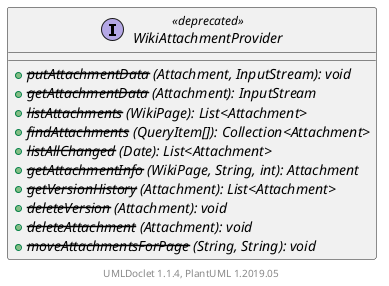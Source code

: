 @startuml

    interface WikiAttachmentProvider <<deprecated>> [[WikiAttachmentProvider.html]] {
        {abstract} + --putAttachmentData-- (Attachment, InputStream): void
        {abstract} + --getAttachmentData-- (Attachment): InputStream
        {abstract} + --listAttachments-- (WikiPage): List<Attachment>
        {abstract} + --findAttachments-- (QueryItem[]): Collection<Attachment>
        {abstract} + --listAllChanged-- (Date): List<Attachment>
        {abstract} + --getAttachmentInfo-- (WikiPage, String, int): Attachment
        {abstract} + --getVersionHistory-- (Attachment): List<Attachment>
        {abstract} + --deleteVersion-- (Attachment): void
        {abstract} + --deleteAttachment-- (Attachment): void
        {abstract} + --moveAttachmentsForPage-- (String, String): void
    }


    center footer UMLDoclet 1.1.4, PlantUML 1.2019.05
@enduml
